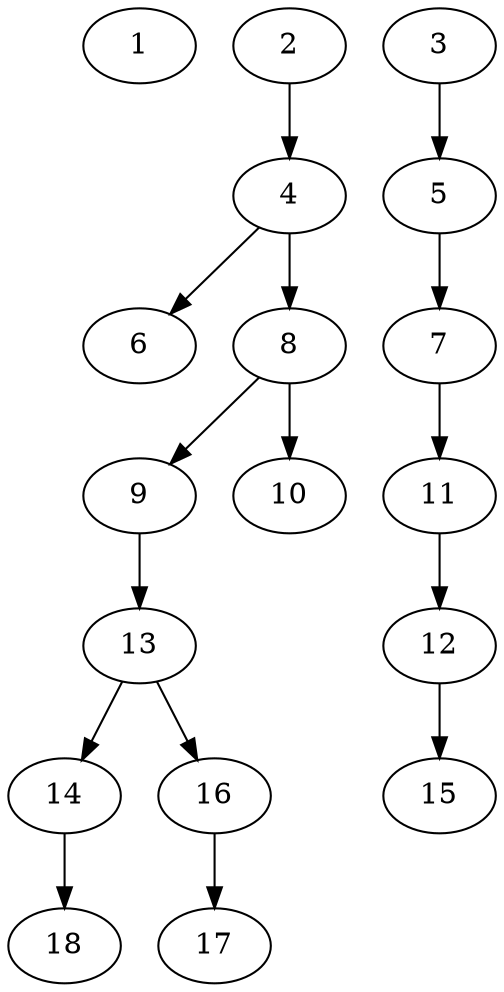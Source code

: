 // DAG (tier=1-easy, mode=compute, n=18, ccr=0.260, fat=0.435, density=0.316, regular=0.663, jump=0.084, mindata=262144, maxdata=2097152)
// DAG automatically generated by daggen at Sun Aug 24 16:33:32 2025
// /home/ermia/Project/Environments/daggen/bin/daggen --dot --ccr 0.260 --fat 0.435 --regular 0.663 --density 0.316 --jump 0.084 --mindata 262144 --maxdata 2097152 -n 18 
digraph G {
  1 [size="8354283543190804", alpha="0.14", expect_size="4177141771595402"]
  2 [size="81199063645565", alpha="0.06", expect_size="40599531822782"]
  2 -> 4 [size ="1860937187328"]
  3 [size="673474511512797184", alpha="0.18", expect_size="336737255756398592"]
  3 -> 5 [size ="6146635071488"]
  4 [size="5331347001923600384", alpha="0.13", expect_size="2665673500961800192"]
  4 -> 6 [size ="24414506713088"]
  4 -> 8 [size ="24414506713088"]
  5 [size="504931499300136", alpha="0.07", expect_size="252465749650068"]
  5 -> 7 [size ="15952120905728"]
  6 [size="1520684567948689408", alpha="0.15", expect_size="760342283974344704"]
  7 [size="14638302249782794", alpha="0.01", expect_size="7319151124891397"]
  7 -> 11 [size ="7714843394048"]
  8 [size="173815850074112000", alpha="0.10", expect_size="86907925037056000"]
  8 -> 9 [size ="2491626291200"]
  8 -> 10 [size ="2491626291200"]
  9 [size="1016797180494610432", alpha="0.11", expect_size="508398590247305216"]
  9 -> 13 [size ="8089336020992"]
  10 [size="45985945057514240", alpha="0.06", expect_size="22992972528757120"]
  11 [size="42662473821485624", alpha="0.16", expect_size="21331236910742812"]
  11 -> 12 [size ="34841613565952"]
  12 [size="724266920383086592", alpha="0.19", expect_size="362133460191543296"]
  12 -> 15 [size ="6451921682432"]
  13 [size="260190206559988", alpha="0.18", expect_size="130095103279994"]
  13 -> 14 [size ="8138837196800"]
  13 -> 16 [size ="8138837196800"]
  14 [size="35994623599237", alpha="0.09", expect_size="17997311799618"]
  14 -> 18 [size ="875175084032"]
  15 [size="13145668330446630", alpha="0.09", expect_size="6572834165223315"]
  16 [size="8500055590586810368", alpha="0.07", expect_size="4250027795293405184"]
  16 -> 17 [size ="33319962017792"]
  17 [size="7695218549769371648", alpha="0.18", expect_size="3847609274884685824"]
  18 [size="804079155224360", alpha="0.13", expect_size="402039577612180"]
}